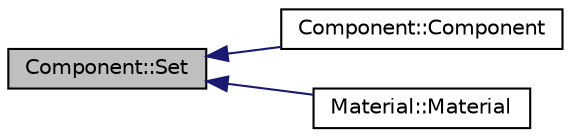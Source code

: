 digraph "Component::Set"
{
  bgcolor="transparent";
  edge [fontname="Helvetica",fontsize="10",labelfontname="Helvetica",labelfontsize="10"];
  node [fontname="Helvetica",fontsize="10",shape=record];
  rankdir="LR";
  Node1 [label="Component::Set",height=0.2,width=0.4,color="black", fillcolor="grey75", style="filled", fontcolor="black"];
  Node1 -> Node2 [dir="back",color="midnightblue",fontsize="10",style="solid",fontname="Helvetica"];
  Node2 [label="Component::Component",height=0.2,width=0.4,color="black",URL="$structComponent.html#ae110a300786be861f7ea647ef77d9d18"];
  Node1 -> Node3 [dir="back",color="midnightblue",fontsize="10",style="solid",fontname="Helvetica"];
  Node3 [label="Material::Material",height=0.2,width=0.4,color="black",URL="$structMaterial.html#a137e987401b63eb7c6c27c3e38bc74b5"];
}
